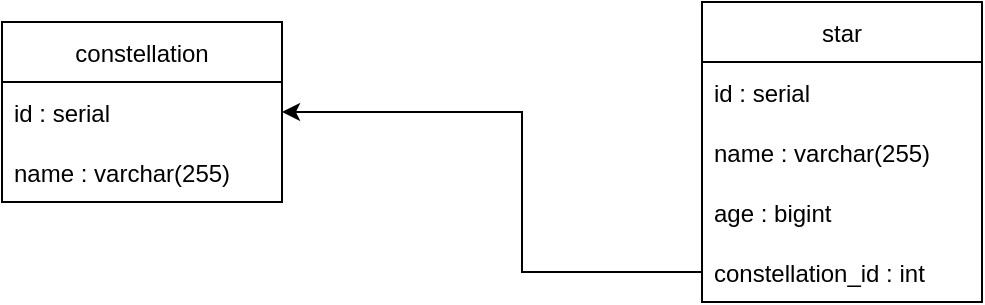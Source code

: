 <mxfile version="15.7.0" type="device"><diagram id="C5RBs43oDa-KdzZeNtuy" name="Page-1"><mxGraphModel dx="1422" dy="705" grid="1" gridSize="10" guides="1" tooltips="1" connect="1" arrows="1" fold="1" page="1" pageScale="1" pageWidth="827" pageHeight="1169" math="0" shadow="0"><root><mxCell id="WIyWlLk6GJQsqaUBKTNV-0"/><mxCell id="WIyWlLk6GJQsqaUBKTNV-1" parent="WIyWlLk6GJQsqaUBKTNV-0"/><mxCell id="g9boZGH7sjqCmpWL4MzV-4" value="constellation" style="swimlane;fontStyle=0;childLayout=stackLayout;horizontal=1;startSize=30;horizontalStack=0;resizeParent=1;resizeParentMax=0;resizeLast=0;collapsible=1;marginBottom=0;" parent="WIyWlLk6GJQsqaUBKTNV-1" vertex="1"><mxGeometry x="90" y="120" width="140" height="90" as="geometry"/></mxCell><mxCell id="g9boZGH7sjqCmpWL4MzV-5" value="id : serial" style="text;strokeColor=none;fillColor=none;align=left;verticalAlign=middle;spacingLeft=4;spacingRight=4;overflow=hidden;points=[[0,0.5],[1,0.5]];portConstraint=eastwest;rotatable=0;" parent="g9boZGH7sjqCmpWL4MzV-4" vertex="1"><mxGeometry y="30" width="140" height="30" as="geometry"/></mxCell><mxCell id="g9boZGH7sjqCmpWL4MzV-6" value="name : varchar(255)" style="text;strokeColor=none;fillColor=none;align=left;verticalAlign=middle;spacingLeft=4;spacingRight=4;overflow=hidden;points=[[0,0.5],[1,0.5]];portConstraint=eastwest;rotatable=0;" parent="g9boZGH7sjqCmpWL4MzV-4" vertex="1"><mxGeometry y="60" width="140" height="30" as="geometry"/></mxCell><mxCell id="g9boZGH7sjqCmpWL4MzV-8" value="star" style="swimlane;fontStyle=0;childLayout=stackLayout;horizontal=1;startSize=30;horizontalStack=0;resizeParent=1;resizeParentMax=0;resizeLast=0;collapsible=1;marginBottom=0;" parent="WIyWlLk6GJQsqaUBKTNV-1" vertex="1"><mxGeometry x="440" y="110" width="140" height="150" as="geometry"/></mxCell><mxCell id="g9boZGH7sjqCmpWL4MzV-9" value="id : serial" style="text;strokeColor=none;fillColor=none;align=left;verticalAlign=middle;spacingLeft=4;spacingRight=4;overflow=hidden;points=[[0,0.5],[1,0.5]];portConstraint=eastwest;rotatable=0;" parent="g9boZGH7sjqCmpWL4MzV-8" vertex="1"><mxGeometry y="30" width="140" height="30" as="geometry"/></mxCell><mxCell id="g9boZGH7sjqCmpWL4MzV-10" value="name : varchar(255)" style="text;strokeColor=none;fillColor=none;align=left;verticalAlign=middle;spacingLeft=4;spacingRight=4;overflow=hidden;points=[[0,0.5],[1,0.5]];portConstraint=eastwest;rotatable=0;" parent="g9boZGH7sjqCmpWL4MzV-8" vertex="1"><mxGeometry y="60" width="140" height="30" as="geometry"/></mxCell><mxCell id="j-h_ApITDQpFqlfR0LoD-0" value="age : bigint" style="text;strokeColor=none;fillColor=none;align=left;verticalAlign=middle;spacingLeft=4;spacingRight=4;overflow=hidden;points=[[0,0.5],[1,0.5]];portConstraint=eastwest;rotatable=0;" vertex="1" parent="g9boZGH7sjqCmpWL4MzV-8"><mxGeometry y="90" width="140" height="30" as="geometry"/></mxCell><mxCell id="g9boZGH7sjqCmpWL4MzV-11" value="constellation_id : int" style="text;strokeColor=none;fillColor=none;align=left;verticalAlign=middle;spacingLeft=4;spacingRight=4;overflow=hidden;points=[[0,0.5],[1,0.5]];portConstraint=eastwest;rotatable=0;" parent="g9boZGH7sjqCmpWL4MzV-8" vertex="1"><mxGeometry y="120" width="140" height="30" as="geometry"/></mxCell><mxCell id="g9boZGH7sjqCmpWL4MzV-12" value="" style="endArrow=classic;html=1;rounded=0;entryX=1;entryY=0.5;entryDx=0;entryDy=0;exitX=0;exitY=0.5;exitDx=0;exitDy=0;" parent="WIyWlLk6GJQsqaUBKTNV-1" source="g9boZGH7sjqCmpWL4MzV-11" target="g9boZGH7sjqCmpWL4MzV-5" edge="1"><mxGeometry width="50" height="50" relative="1" as="geometry"><mxPoint x="390" y="420" as="sourcePoint"/><mxPoint x="440" y="370" as="targetPoint"/><Array as="points"><mxPoint x="350" y="245"/><mxPoint x="350" y="165"/></Array></mxGeometry></mxCell></root></mxGraphModel></diagram></mxfile>